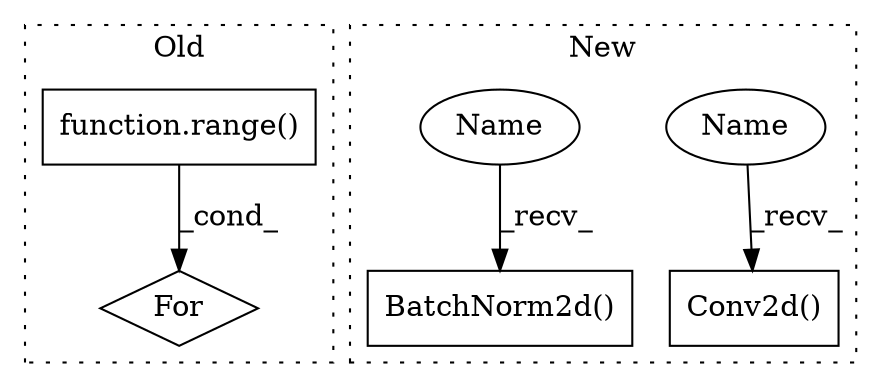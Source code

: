 digraph G {
subgraph cluster0 {
1 [label="function.range()" a="75" s="6277,6297" l="6,1" shape="box"];
3 [label="For" a="107" s="6268,6298" l="4,14" shape="diamond"];
label = "Old";
style="dotted";
}
subgraph cluster1 {
2 [label="BatchNorm2d()" a="75" s="2757,2775" l="15,1" shape="box"];
4 [label="Conv2d()" a="75" s="2307,2325" l="10,49" shape="box"];
5 [label="Name" a="87" s="2307" l="2" shape="ellipse"];
6 [label="Name" a="87" s="2757" l="2" shape="ellipse"];
label = "New";
style="dotted";
}
1 -> 3 [label="_cond_"];
5 -> 4 [label="_recv_"];
6 -> 2 [label="_recv_"];
}